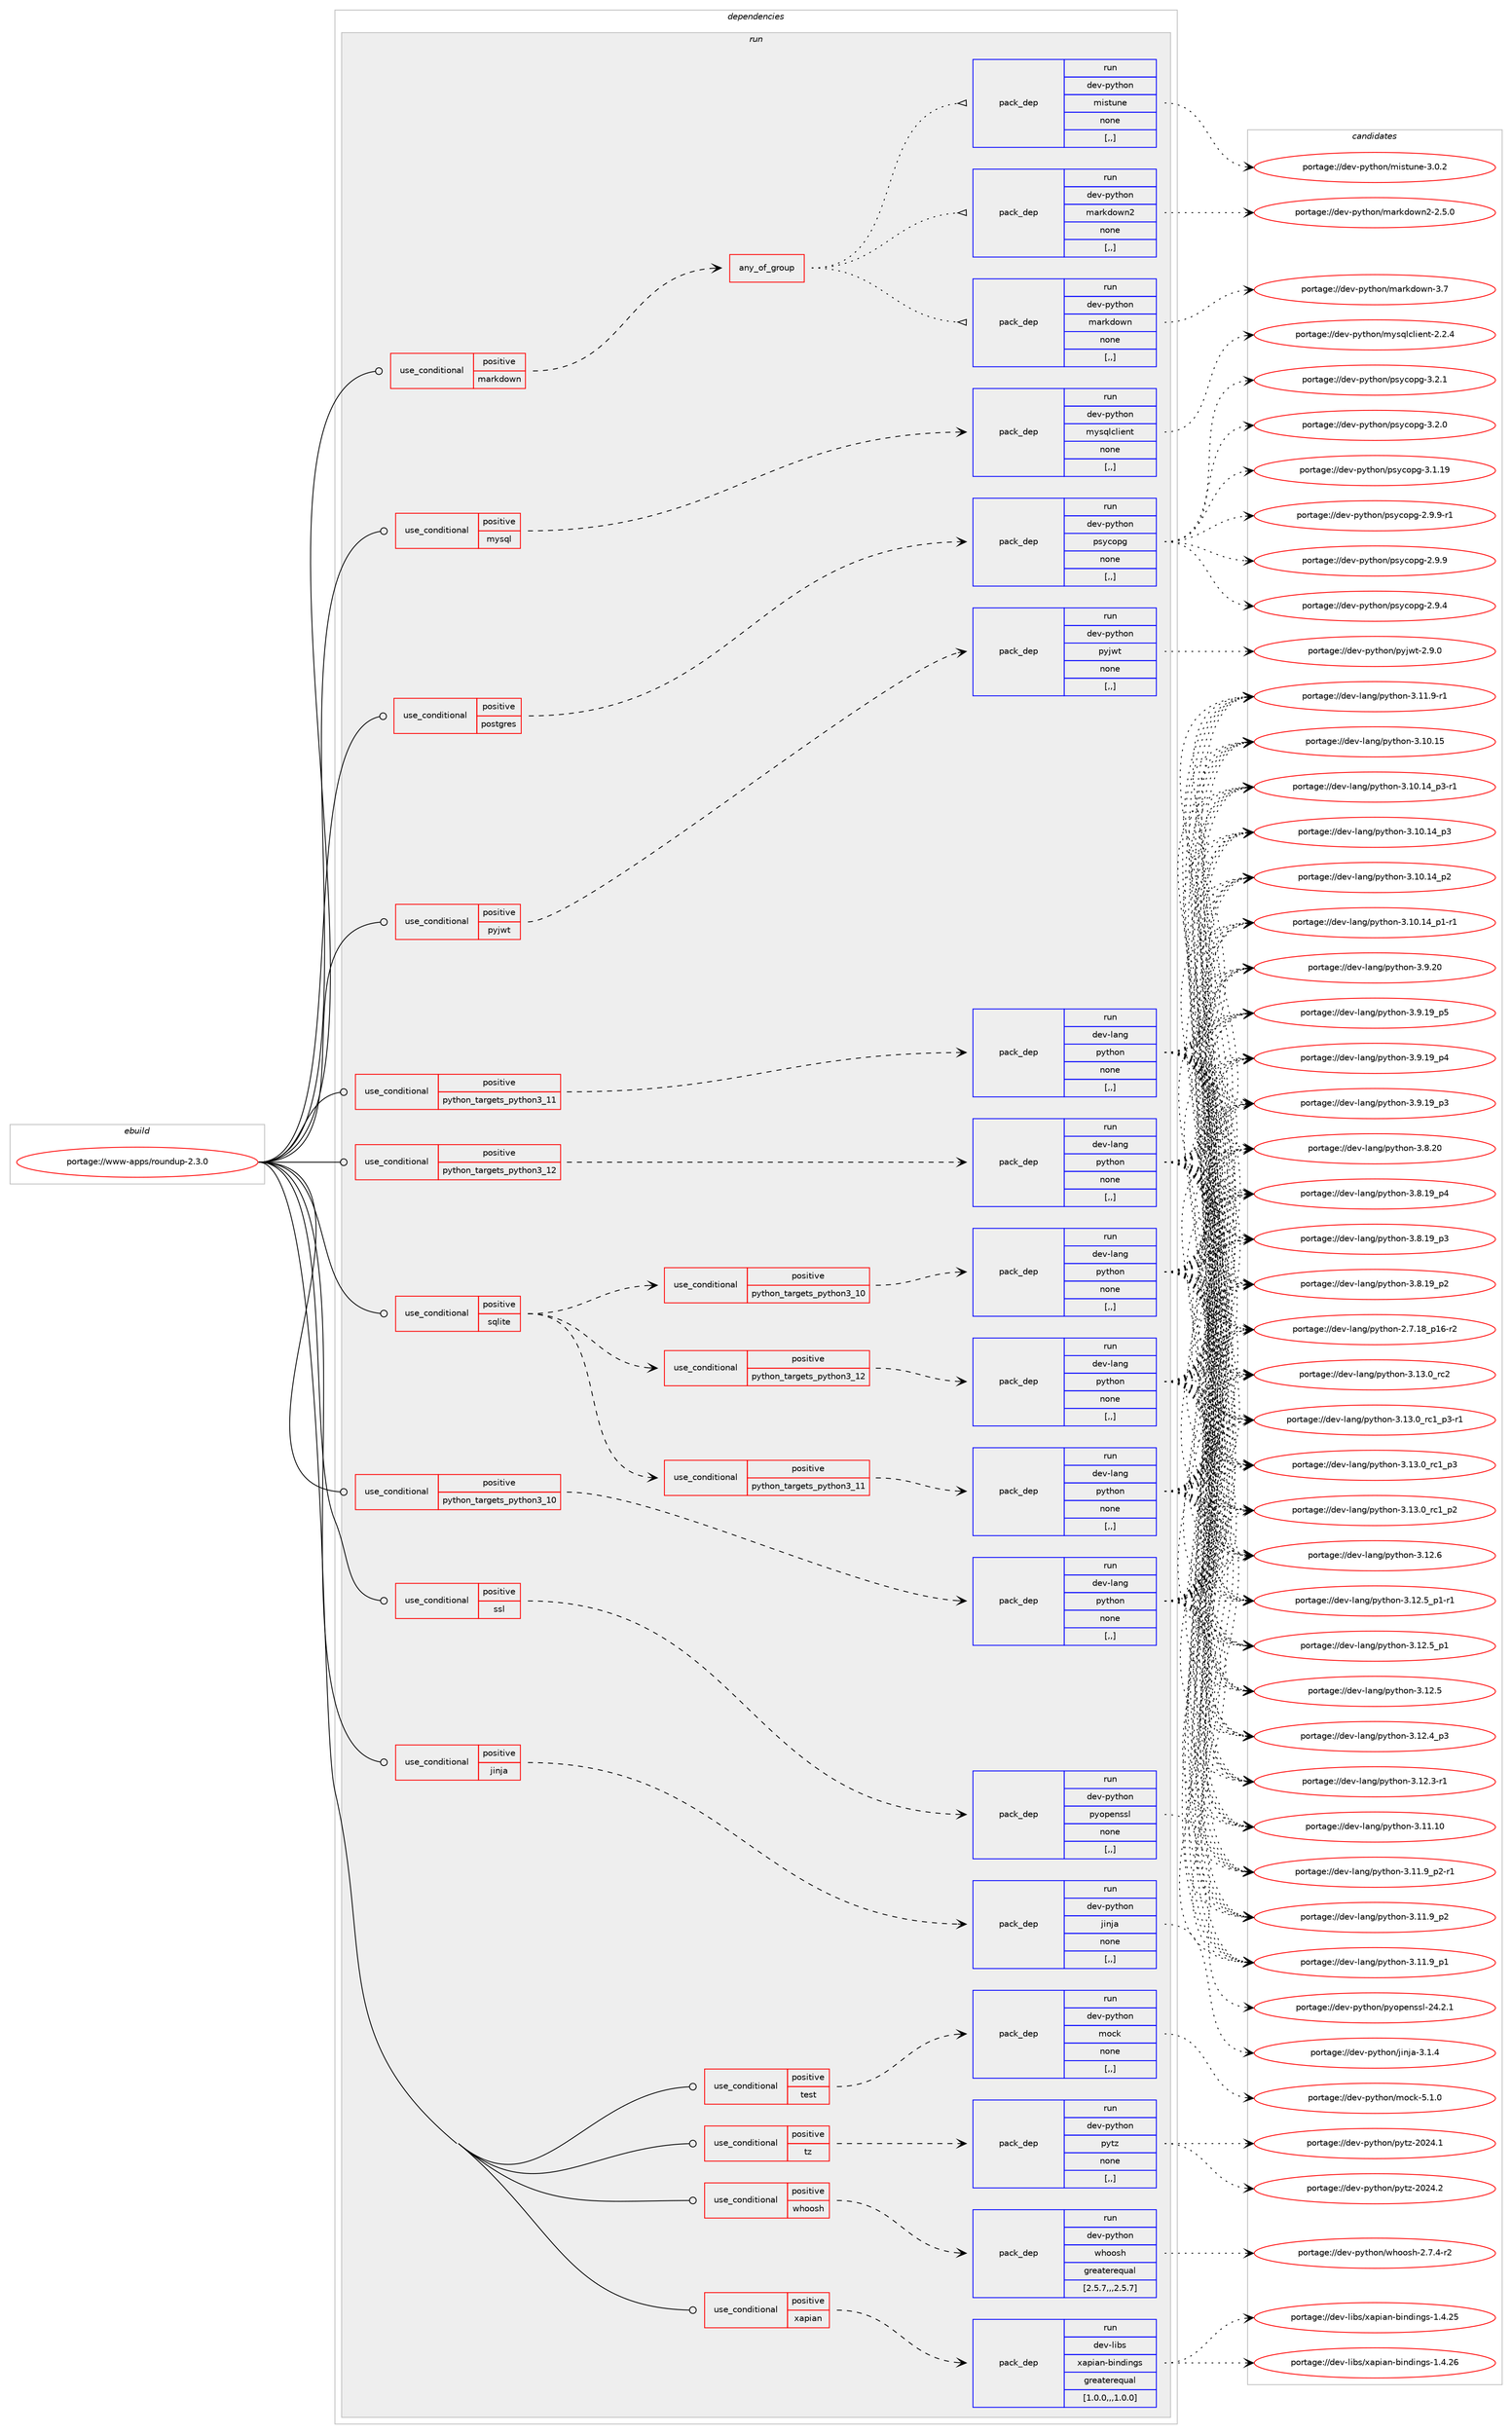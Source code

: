 digraph prolog {

# *************
# Graph options
# *************

newrank=true;
concentrate=true;
compound=true;
graph [rankdir=LR,fontname=Helvetica,fontsize=10,ranksep=1.5];#, ranksep=2.5, nodesep=0.2];
edge  [arrowhead=vee];
node  [fontname=Helvetica,fontsize=10];

# **********
# The ebuild
# **********

subgraph cluster_leftcol {
color=gray;
label=<<i>ebuild</i>>;
id [label="portage://www-apps/roundup-2.3.0", color=red, width=4, href="../www-apps/roundup-2.3.0.svg"];
}

# ****************
# The dependencies
# ****************

subgraph cluster_midcol {
color=gray;
label=<<i>dependencies</i>>;
subgraph cluster_compile {
fillcolor="#eeeeee";
style=filled;
label=<<i>compile</i>>;
}
subgraph cluster_compileandrun {
fillcolor="#eeeeee";
style=filled;
label=<<i>compile and run</i>>;
}
subgraph cluster_run {
fillcolor="#eeeeee";
style=filled;
label=<<i>run</i>>;
subgraph cond253695 {
dependency959562 [label=<<TABLE BORDER="0" CELLBORDER="1" CELLSPACING="0" CELLPADDING="4"><TR><TD ROWSPAN="3" CELLPADDING="10">use_conditional</TD></TR><TR><TD>positive</TD></TR><TR><TD>jinja</TD></TR></TABLE>>, shape=none, color=red];
subgraph pack698828 {
dependency959563 [label=<<TABLE BORDER="0" CELLBORDER="1" CELLSPACING="0" CELLPADDING="4" WIDTH="220"><TR><TD ROWSPAN="6" CELLPADDING="30">pack_dep</TD></TR><TR><TD WIDTH="110">run</TD></TR><TR><TD>dev-python</TD></TR><TR><TD>jinja</TD></TR><TR><TD>none</TD></TR><TR><TD>[,,]</TD></TR></TABLE>>, shape=none, color=blue];
}
dependency959562:e -> dependency959563:w [weight=20,style="dashed",arrowhead="vee"];
}
id:e -> dependency959562:w [weight=20,style="solid",arrowhead="odot"];
subgraph cond253696 {
dependency959564 [label=<<TABLE BORDER="0" CELLBORDER="1" CELLSPACING="0" CELLPADDING="4"><TR><TD ROWSPAN="3" CELLPADDING="10">use_conditional</TD></TR><TR><TD>positive</TD></TR><TR><TD>markdown</TD></TR></TABLE>>, shape=none, color=red];
subgraph any6600 {
dependency959565 [label=<<TABLE BORDER="0" CELLBORDER="1" CELLSPACING="0" CELLPADDING="4"><TR><TD CELLPADDING="10">any_of_group</TD></TR></TABLE>>, shape=none, color=red];subgraph pack698829 {
dependency959566 [label=<<TABLE BORDER="0" CELLBORDER="1" CELLSPACING="0" CELLPADDING="4" WIDTH="220"><TR><TD ROWSPAN="6" CELLPADDING="30">pack_dep</TD></TR><TR><TD WIDTH="110">run</TD></TR><TR><TD>dev-python</TD></TR><TR><TD>markdown</TD></TR><TR><TD>none</TD></TR><TR><TD>[,,]</TD></TR></TABLE>>, shape=none, color=blue];
}
dependency959565:e -> dependency959566:w [weight=20,style="dotted",arrowhead="oinv"];
subgraph pack698830 {
dependency959567 [label=<<TABLE BORDER="0" CELLBORDER="1" CELLSPACING="0" CELLPADDING="4" WIDTH="220"><TR><TD ROWSPAN="6" CELLPADDING="30">pack_dep</TD></TR><TR><TD WIDTH="110">run</TD></TR><TR><TD>dev-python</TD></TR><TR><TD>markdown2</TD></TR><TR><TD>none</TD></TR><TR><TD>[,,]</TD></TR></TABLE>>, shape=none, color=blue];
}
dependency959565:e -> dependency959567:w [weight=20,style="dotted",arrowhead="oinv"];
subgraph pack698831 {
dependency959568 [label=<<TABLE BORDER="0" CELLBORDER="1" CELLSPACING="0" CELLPADDING="4" WIDTH="220"><TR><TD ROWSPAN="6" CELLPADDING="30">pack_dep</TD></TR><TR><TD WIDTH="110">run</TD></TR><TR><TD>dev-python</TD></TR><TR><TD>mistune</TD></TR><TR><TD>none</TD></TR><TR><TD>[,,]</TD></TR></TABLE>>, shape=none, color=blue];
}
dependency959565:e -> dependency959568:w [weight=20,style="dotted",arrowhead="oinv"];
}
dependency959564:e -> dependency959565:w [weight=20,style="dashed",arrowhead="vee"];
}
id:e -> dependency959564:w [weight=20,style="solid",arrowhead="odot"];
subgraph cond253697 {
dependency959569 [label=<<TABLE BORDER="0" CELLBORDER="1" CELLSPACING="0" CELLPADDING="4"><TR><TD ROWSPAN="3" CELLPADDING="10">use_conditional</TD></TR><TR><TD>positive</TD></TR><TR><TD>mysql</TD></TR></TABLE>>, shape=none, color=red];
subgraph pack698832 {
dependency959570 [label=<<TABLE BORDER="0" CELLBORDER="1" CELLSPACING="0" CELLPADDING="4" WIDTH="220"><TR><TD ROWSPAN="6" CELLPADDING="30">pack_dep</TD></TR><TR><TD WIDTH="110">run</TD></TR><TR><TD>dev-python</TD></TR><TR><TD>mysqlclient</TD></TR><TR><TD>none</TD></TR><TR><TD>[,,]</TD></TR></TABLE>>, shape=none, color=blue];
}
dependency959569:e -> dependency959570:w [weight=20,style="dashed",arrowhead="vee"];
}
id:e -> dependency959569:w [weight=20,style="solid",arrowhead="odot"];
subgraph cond253698 {
dependency959571 [label=<<TABLE BORDER="0" CELLBORDER="1" CELLSPACING="0" CELLPADDING="4"><TR><TD ROWSPAN="3" CELLPADDING="10">use_conditional</TD></TR><TR><TD>positive</TD></TR><TR><TD>postgres</TD></TR></TABLE>>, shape=none, color=red];
subgraph pack698833 {
dependency959572 [label=<<TABLE BORDER="0" CELLBORDER="1" CELLSPACING="0" CELLPADDING="4" WIDTH="220"><TR><TD ROWSPAN="6" CELLPADDING="30">pack_dep</TD></TR><TR><TD WIDTH="110">run</TD></TR><TR><TD>dev-python</TD></TR><TR><TD>psycopg</TD></TR><TR><TD>none</TD></TR><TR><TD>[,,]</TD></TR></TABLE>>, shape=none, color=blue];
}
dependency959571:e -> dependency959572:w [weight=20,style="dashed",arrowhead="vee"];
}
id:e -> dependency959571:w [weight=20,style="solid",arrowhead="odot"];
subgraph cond253699 {
dependency959573 [label=<<TABLE BORDER="0" CELLBORDER="1" CELLSPACING="0" CELLPADDING="4"><TR><TD ROWSPAN="3" CELLPADDING="10">use_conditional</TD></TR><TR><TD>positive</TD></TR><TR><TD>pyjwt</TD></TR></TABLE>>, shape=none, color=red];
subgraph pack698834 {
dependency959574 [label=<<TABLE BORDER="0" CELLBORDER="1" CELLSPACING="0" CELLPADDING="4" WIDTH="220"><TR><TD ROWSPAN="6" CELLPADDING="30">pack_dep</TD></TR><TR><TD WIDTH="110">run</TD></TR><TR><TD>dev-python</TD></TR><TR><TD>pyjwt</TD></TR><TR><TD>none</TD></TR><TR><TD>[,,]</TD></TR></TABLE>>, shape=none, color=blue];
}
dependency959573:e -> dependency959574:w [weight=20,style="dashed",arrowhead="vee"];
}
id:e -> dependency959573:w [weight=20,style="solid",arrowhead="odot"];
subgraph cond253700 {
dependency959575 [label=<<TABLE BORDER="0" CELLBORDER="1" CELLSPACING="0" CELLPADDING="4"><TR><TD ROWSPAN="3" CELLPADDING="10">use_conditional</TD></TR><TR><TD>positive</TD></TR><TR><TD>python_targets_python3_10</TD></TR></TABLE>>, shape=none, color=red];
subgraph pack698835 {
dependency959576 [label=<<TABLE BORDER="0" CELLBORDER="1" CELLSPACING="0" CELLPADDING="4" WIDTH="220"><TR><TD ROWSPAN="6" CELLPADDING="30">pack_dep</TD></TR><TR><TD WIDTH="110">run</TD></TR><TR><TD>dev-lang</TD></TR><TR><TD>python</TD></TR><TR><TD>none</TD></TR><TR><TD>[,,]</TD></TR></TABLE>>, shape=none, color=blue];
}
dependency959575:e -> dependency959576:w [weight=20,style="dashed",arrowhead="vee"];
}
id:e -> dependency959575:w [weight=20,style="solid",arrowhead="odot"];
subgraph cond253701 {
dependency959577 [label=<<TABLE BORDER="0" CELLBORDER="1" CELLSPACING="0" CELLPADDING="4"><TR><TD ROWSPAN="3" CELLPADDING="10">use_conditional</TD></TR><TR><TD>positive</TD></TR><TR><TD>python_targets_python3_11</TD></TR></TABLE>>, shape=none, color=red];
subgraph pack698836 {
dependency959578 [label=<<TABLE BORDER="0" CELLBORDER="1" CELLSPACING="0" CELLPADDING="4" WIDTH="220"><TR><TD ROWSPAN="6" CELLPADDING="30">pack_dep</TD></TR><TR><TD WIDTH="110">run</TD></TR><TR><TD>dev-lang</TD></TR><TR><TD>python</TD></TR><TR><TD>none</TD></TR><TR><TD>[,,]</TD></TR></TABLE>>, shape=none, color=blue];
}
dependency959577:e -> dependency959578:w [weight=20,style="dashed",arrowhead="vee"];
}
id:e -> dependency959577:w [weight=20,style="solid",arrowhead="odot"];
subgraph cond253702 {
dependency959579 [label=<<TABLE BORDER="0" CELLBORDER="1" CELLSPACING="0" CELLPADDING="4"><TR><TD ROWSPAN="3" CELLPADDING="10">use_conditional</TD></TR><TR><TD>positive</TD></TR><TR><TD>python_targets_python3_12</TD></TR></TABLE>>, shape=none, color=red];
subgraph pack698837 {
dependency959580 [label=<<TABLE BORDER="0" CELLBORDER="1" CELLSPACING="0" CELLPADDING="4" WIDTH="220"><TR><TD ROWSPAN="6" CELLPADDING="30">pack_dep</TD></TR><TR><TD WIDTH="110">run</TD></TR><TR><TD>dev-lang</TD></TR><TR><TD>python</TD></TR><TR><TD>none</TD></TR><TR><TD>[,,]</TD></TR></TABLE>>, shape=none, color=blue];
}
dependency959579:e -> dependency959580:w [weight=20,style="dashed",arrowhead="vee"];
}
id:e -> dependency959579:w [weight=20,style="solid",arrowhead="odot"];
subgraph cond253703 {
dependency959581 [label=<<TABLE BORDER="0" CELLBORDER="1" CELLSPACING="0" CELLPADDING="4"><TR><TD ROWSPAN="3" CELLPADDING="10">use_conditional</TD></TR><TR><TD>positive</TD></TR><TR><TD>sqlite</TD></TR></TABLE>>, shape=none, color=red];
subgraph cond253704 {
dependency959582 [label=<<TABLE BORDER="0" CELLBORDER="1" CELLSPACING="0" CELLPADDING="4"><TR><TD ROWSPAN="3" CELLPADDING="10">use_conditional</TD></TR><TR><TD>positive</TD></TR><TR><TD>python_targets_python3_10</TD></TR></TABLE>>, shape=none, color=red];
subgraph pack698838 {
dependency959583 [label=<<TABLE BORDER="0" CELLBORDER="1" CELLSPACING="0" CELLPADDING="4" WIDTH="220"><TR><TD ROWSPAN="6" CELLPADDING="30">pack_dep</TD></TR><TR><TD WIDTH="110">run</TD></TR><TR><TD>dev-lang</TD></TR><TR><TD>python</TD></TR><TR><TD>none</TD></TR><TR><TD>[,,]</TD></TR></TABLE>>, shape=none, color=blue];
}
dependency959582:e -> dependency959583:w [weight=20,style="dashed",arrowhead="vee"];
}
dependency959581:e -> dependency959582:w [weight=20,style="dashed",arrowhead="vee"];
subgraph cond253705 {
dependency959584 [label=<<TABLE BORDER="0" CELLBORDER="1" CELLSPACING="0" CELLPADDING="4"><TR><TD ROWSPAN="3" CELLPADDING="10">use_conditional</TD></TR><TR><TD>positive</TD></TR><TR><TD>python_targets_python3_11</TD></TR></TABLE>>, shape=none, color=red];
subgraph pack698839 {
dependency959585 [label=<<TABLE BORDER="0" CELLBORDER="1" CELLSPACING="0" CELLPADDING="4" WIDTH="220"><TR><TD ROWSPAN="6" CELLPADDING="30">pack_dep</TD></TR><TR><TD WIDTH="110">run</TD></TR><TR><TD>dev-lang</TD></TR><TR><TD>python</TD></TR><TR><TD>none</TD></TR><TR><TD>[,,]</TD></TR></TABLE>>, shape=none, color=blue];
}
dependency959584:e -> dependency959585:w [weight=20,style="dashed",arrowhead="vee"];
}
dependency959581:e -> dependency959584:w [weight=20,style="dashed",arrowhead="vee"];
subgraph cond253706 {
dependency959586 [label=<<TABLE BORDER="0" CELLBORDER="1" CELLSPACING="0" CELLPADDING="4"><TR><TD ROWSPAN="3" CELLPADDING="10">use_conditional</TD></TR><TR><TD>positive</TD></TR><TR><TD>python_targets_python3_12</TD></TR></TABLE>>, shape=none, color=red];
subgraph pack698840 {
dependency959587 [label=<<TABLE BORDER="0" CELLBORDER="1" CELLSPACING="0" CELLPADDING="4" WIDTH="220"><TR><TD ROWSPAN="6" CELLPADDING="30">pack_dep</TD></TR><TR><TD WIDTH="110">run</TD></TR><TR><TD>dev-lang</TD></TR><TR><TD>python</TD></TR><TR><TD>none</TD></TR><TR><TD>[,,]</TD></TR></TABLE>>, shape=none, color=blue];
}
dependency959586:e -> dependency959587:w [weight=20,style="dashed",arrowhead="vee"];
}
dependency959581:e -> dependency959586:w [weight=20,style="dashed",arrowhead="vee"];
}
id:e -> dependency959581:w [weight=20,style="solid",arrowhead="odot"];
subgraph cond253707 {
dependency959588 [label=<<TABLE BORDER="0" CELLBORDER="1" CELLSPACING="0" CELLPADDING="4"><TR><TD ROWSPAN="3" CELLPADDING="10">use_conditional</TD></TR><TR><TD>positive</TD></TR><TR><TD>ssl</TD></TR></TABLE>>, shape=none, color=red];
subgraph pack698841 {
dependency959589 [label=<<TABLE BORDER="0" CELLBORDER="1" CELLSPACING="0" CELLPADDING="4" WIDTH="220"><TR><TD ROWSPAN="6" CELLPADDING="30">pack_dep</TD></TR><TR><TD WIDTH="110">run</TD></TR><TR><TD>dev-python</TD></TR><TR><TD>pyopenssl</TD></TR><TR><TD>none</TD></TR><TR><TD>[,,]</TD></TR></TABLE>>, shape=none, color=blue];
}
dependency959588:e -> dependency959589:w [weight=20,style="dashed",arrowhead="vee"];
}
id:e -> dependency959588:w [weight=20,style="solid",arrowhead="odot"];
subgraph cond253708 {
dependency959590 [label=<<TABLE BORDER="0" CELLBORDER="1" CELLSPACING="0" CELLPADDING="4"><TR><TD ROWSPAN="3" CELLPADDING="10">use_conditional</TD></TR><TR><TD>positive</TD></TR><TR><TD>test</TD></TR></TABLE>>, shape=none, color=red];
subgraph pack698842 {
dependency959591 [label=<<TABLE BORDER="0" CELLBORDER="1" CELLSPACING="0" CELLPADDING="4" WIDTH="220"><TR><TD ROWSPAN="6" CELLPADDING="30">pack_dep</TD></TR><TR><TD WIDTH="110">run</TD></TR><TR><TD>dev-python</TD></TR><TR><TD>mock</TD></TR><TR><TD>none</TD></TR><TR><TD>[,,]</TD></TR></TABLE>>, shape=none, color=blue];
}
dependency959590:e -> dependency959591:w [weight=20,style="dashed",arrowhead="vee"];
}
id:e -> dependency959590:w [weight=20,style="solid",arrowhead="odot"];
subgraph cond253709 {
dependency959592 [label=<<TABLE BORDER="0" CELLBORDER="1" CELLSPACING="0" CELLPADDING="4"><TR><TD ROWSPAN="3" CELLPADDING="10">use_conditional</TD></TR><TR><TD>positive</TD></TR><TR><TD>tz</TD></TR></TABLE>>, shape=none, color=red];
subgraph pack698843 {
dependency959593 [label=<<TABLE BORDER="0" CELLBORDER="1" CELLSPACING="0" CELLPADDING="4" WIDTH="220"><TR><TD ROWSPAN="6" CELLPADDING="30">pack_dep</TD></TR><TR><TD WIDTH="110">run</TD></TR><TR><TD>dev-python</TD></TR><TR><TD>pytz</TD></TR><TR><TD>none</TD></TR><TR><TD>[,,]</TD></TR></TABLE>>, shape=none, color=blue];
}
dependency959592:e -> dependency959593:w [weight=20,style="dashed",arrowhead="vee"];
}
id:e -> dependency959592:w [weight=20,style="solid",arrowhead="odot"];
subgraph cond253710 {
dependency959594 [label=<<TABLE BORDER="0" CELLBORDER="1" CELLSPACING="0" CELLPADDING="4"><TR><TD ROWSPAN="3" CELLPADDING="10">use_conditional</TD></TR><TR><TD>positive</TD></TR><TR><TD>whoosh</TD></TR></TABLE>>, shape=none, color=red];
subgraph pack698844 {
dependency959595 [label=<<TABLE BORDER="0" CELLBORDER="1" CELLSPACING="0" CELLPADDING="4" WIDTH="220"><TR><TD ROWSPAN="6" CELLPADDING="30">pack_dep</TD></TR><TR><TD WIDTH="110">run</TD></TR><TR><TD>dev-python</TD></TR><TR><TD>whoosh</TD></TR><TR><TD>greaterequal</TD></TR><TR><TD>[2.5.7,,,2.5.7]</TD></TR></TABLE>>, shape=none, color=blue];
}
dependency959594:e -> dependency959595:w [weight=20,style="dashed",arrowhead="vee"];
}
id:e -> dependency959594:w [weight=20,style="solid",arrowhead="odot"];
subgraph cond253711 {
dependency959596 [label=<<TABLE BORDER="0" CELLBORDER="1" CELLSPACING="0" CELLPADDING="4"><TR><TD ROWSPAN="3" CELLPADDING="10">use_conditional</TD></TR><TR><TD>positive</TD></TR><TR><TD>xapian</TD></TR></TABLE>>, shape=none, color=red];
subgraph pack698845 {
dependency959597 [label=<<TABLE BORDER="0" CELLBORDER="1" CELLSPACING="0" CELLPADDING="4" WIDTH="220"><TR><TD ROWSPAN="6" CELLPADDING="30">pack_dep</TD></TR><TR><TD WIDTH="110">run</TD></TR><TR><TD>dev-libs</TD></TR><TR><TD>xapian-bindings</TD></TR><TR><TD>greaterequal</TD></TR><TR><TD>[1.0.0,,,1.0.0]</TD></TR></TABLE>>, shape=none, color=blue];
}
dependency959596:e -> dependency959597:w [weight=20,style="dashed",arrowhead="vee"];
}
id:e -> dependency959596:w [weight=20,style="solid",arrowhead="odot"];
}
}

# **************
# The candidates
# **************

subgraph cluster_choices {
rank=same;
color=gray;
label=<<i>candidates</i>>;

subgraph choice698828 {
color=black;
nodesep=1;
choice100101118451121211161041111104710610511010697455146494652 [label="portage://dev-python/jinja-3.1.4", color=red, width=4,href="../dev-python/jinja-3.1.4.svg"];
dependency959563:e -> choice100101118451121211161041111104710610511010697455146494652:w [style=dotted,weight="100"];
}
subgraph choice698829 {
color=black;
nodesep=1;
choice10010111845112121116104111110471099711410710011111911045514655 [label="portage://dev-python/markdown-3.7", color=red, width=4,href="../dev-python/markdown-3.7.svg"];
dependency959566:e -> choice10010111845112121116104111110471099711410710011111911045514655:w [style=dotted,weight="100"];
}
subgraph choice698830 {
color=black;
nodesep=1;
choice10010111845112121116104111110471099711410710011111911050455046534648 [label="portage://dev-python/markdown2-2.5.0", color=red, width=4,href="../dev-python/markdown2-2.5.0.svg"];
dependency959567:e -> choice10010111845112121116104111110471099711410710011111911050455046534648:w [style=dotted,weight="100"];
}
subgraph choice698831 {
color=black;
nodesep=1;
choice1001011184511212111610411111047109105115116117110101455146484650 [label="portage://dev-python/mistune-3.0.2", color=red, width=4,href="../dev-python/mistune-3.0.2.svg"];
dependency959568:e -> choice1001011184511212111610411111047109105115116117110101455146484650:w [style=dotted,weight="100"];
}
subgraph choice698832 {
color=black;
nodesep=1;
choice100101118451121211161041111104710912111511310899108105101110116455046504652 [label="portage://dev-python/mysqlclient-2.2.4", color=red, width=4,href="../dev-python/mysqlclient-2.2.4.svg"];
dependency959570:e -> choice100101118451121211161041111104710912111511310899108105101110116455046504652:w [style=dotted,weight="100"];
}
subgraph choice698833 {
color=black;
nodesep=1;
choice100101118451121211161041111104711211512199111112103455146504649 [label="portage://dev-python/psycopg-3.2.1", color=red, width=4,href="../dev-python/psycopg-3.2.1.svg"];
choice100101118451121211161041111104711211512199111112103455146504648 [label="portage://dev-python/psycopg-3.2.0", color=red, width=4,href="../dev-python/psycopg-3.2.0.svg"];
choice10010111845112121116104111110471121151219911111210345514649464957 [label="portage://dev-python/psycopg-3.1.19", color=red, width=4,href="../dev-python/psycopg-3.1.19.svg"];
choice1001011184511212111610411111047112115121991111121034550465746574511449 [label="portage://dev-python/psycopg-2.9.9-r1", color=red, width=4,href="../dev-python/psycopg-2.9.9-r1.svg"];
choice100101118451121211161041111104711211512199111112103455046574657 [label="portage://dev-python/psycopg-2.9.9", color=red, width=4,href="../dev-python/psycopg-2.9.9.svg"];
choice100101118451121211161041111104711211512199111112103455046574652 [label="portage://dev-python/psycopg-2.9.4", color=red, width=4,href="../dev-python/psycopg-2.9.4.svg"];
dependency959572:e -> choice100101118451121211161041111104711211512199111112103455146504649:w [style=dotted,weight="100"];
dependency959572:e -> choice100101118451121211161041111104711211512199111112103455146504648:w [style=dotted,weight="100"];
dependency959572:e -> choice10010111845112121116104111110471121151219911111210345514649464957:w [style=dotted,weight="100"];
dependency959572:e -> choice1001011184511212111610411111047112115121991111121034550465746574511449:w [style=dotted,weight="100"];
dependency959572:e -> choice100101118451121211161041111104711211512199111112103455046574657:w [style=dotted,weight="100"];
dependency959572:e -> choice100101118451121211161041111104711211512199111112103455046574652:w [style=dotted,weight="100"];
}
subgraph choice698834 {
color=black;
nodesep=1;
choice1001011184511212111610411111047112121106119116455046574648 [label="portage://dev-python/pyjwt-2.9.0", color=red, width=4,href="../dev-python/pyjwt-2.9.0.svg"];
dependency959574:e -> choice1001011184511212111610411111047112121106119116455046574648:w [style=dotted,weight="100"];
}
subgraph choice698835 {
color=black;
nodesep=1;
choice10010111845108971101034711212111610411111045514649514648951149950 [label="portage://dev-lang/python-3.13.0_rc2", color=red, width=4,href="../dev-lang/python-3.13.0_rc2.svg"];
choice1001011184510897110103471121211161041111104551464951464895114994995112514511449 [label="portage://dev-lang/python-3.13.0_rc1_p3-r1", color=red, width=4,href="../dev-lang/python-3.13.0_rc1_p3-r1.svg"];
choice100101118451089711010347112121116104111110455146495146489511499499511251 [label="portage://dev-lang/python-3.13.0_rc1_p3", color=red, width=4,href="../dev-lang/python-3.13.0_rc1_p3.svg"];
choice100101118451089711010347112121116104111110455146495146489511499499511250 [label="portage://dev-lang/python-3.13.0_rc1_p2", color=red, width=4,href="../dev-lang/python-3.13.0_rc1_p2.svg"];
choice10010111845108971101034711212111610411111045514649504654 [label="portage://dev-lang/python-3.12.6", color=red, width=4,href="../dev-lang/python-3.12.6.svg"];
choice1001011184510897110103471121211161041111104551464950465395112494511449 [label="portage://dev-lang/python-3.12.5_p1-r1", color=red, width=4,href="../dev-lang/python-3.12.5_p1-r1.svg"];
choice100101118451089711010347112121116104111110455146495046539511249 [label="portage://dev-lang/python-3.12.5_p1", color=red, width=4,href="../dev-lang/python-3.12.5_p1.svg"];
choice10010111845108971101034711212111610411111045514649504653 [label="portage://dev-lang/python-3.12.5", color=red, width=4,href="../dev-lang/python-3.12.5.svg"];
choice100101118451089711010347112121116104111110455146495046529511251 [label="portage://dev-lang/python-3.12.4_p3", color=red, width=4,href="../dev-lang/python-3.12.4_p3.svg"];
choice100101118451089711010347112121116104111110455146495046514511449 [label="portage://dev-lang/python-3.12.3-r1", color=red, width=4,href="../dev-lang/python-3.12.3-r1.svg"];
choice1001011184510897110103471121211161041111104551464949464948 [label="portage://dev-lang/python-3.11.10", color=red, width=4,href="../dev-lang/python-3.11.10.svg"];
choice1001011184510897110103471121211161041111104551464949465795112504511449 [label="portage://dev-lang/python-3.11.9_p2-r1", color=red, width=4,href="../dev-lang/python-3.11.9_p2-r1.svg"];
choice100101118451089711010347112121116104111110455146494946579511250 [label="portage://dev-lang/python-3.11.9_p2", color=red, width=4,href="../dev-lang/python-3.11.9_p2.svg"];
choice100101118451089711010347112121116104111110455146494946579511249 [label="portage://dev-lang/python-3.11.9_p1", color=red, width=4,href="../dev-lang/python-3.11.9_p1.svg"];
choice100101118451089711010347112121116104111110455146494946574511449 [label="portage://dev-lang/python-3.11.9-r1", color=red, width=4,href="../dev-lang/python-3.11.9-r1.svg"];
choice1001011184510897110103471121211161041111104551464948464953 [label="portage://dev-lang/python-3.10.15", color=red, width=4,href="../dev-lang/python-3.10.15.svg"];
choice100101118451089711010347112121116104111110455146494846495295112514511449 [label="portage://dev-lang/python-3.10.14_p3-r1", color=red, width=4,href="../dev-lang/python-3.10.14_p3-r1.svg"];
choice10010111845108971101034711212111610411111045514649484649529511251 [label="portage://dev-lang/python-3.10.14_p3", color=red, width=4,href="../dev-lang/python-3.10.14_p3.svg"];
choice10010111845108971101034711212111610411111045514649484649529511250 [label="portage://dev-lang/python-3.10.14_p2", color=red, width=4,href="../dev-lang/python-3.10.14_p2.svg"];
choice100101118451089711010347112121116104111110455146494846495295112494511449 [label="portage://dev-lang/python-3.10.14_p1-r1", color=red, width=4,href="../dev-lang/python-3.10.14_p1-r1.svg"];
choice10010111845108971101034711212111610411111045514657465048 [label="portage://dev-lang/python-3.9.20", color=red, width=4,href="../dev-lang/python-3.9.20.svg"];
choice100101118451089711010347112121116104111110455146574649579511253 [label="portage://dev-lang/python-3.9.19_p5", color=red, width=4,href="../dev-lang/python-3.9.19_p5.svg"];
choice100101118451089711010347112121116104111110455146574649579511252 [label="portage://dev-lang/python-3.9.19_p4", color=red, width=4,href="../dev-lang/python-3.9.19_p4.svg"];
choice100101118451089711010347112121116104111110455146574649579511251 [label="portage://dev-lang/python-3.9.19_p3", color=red, width=4,href="../dev-lang/python-3.9.19_p3.svg"];
choice10010111845108971101034711212111610411111045514656465048 [label="portage://dev-lang/python-3.8.20", color=red, width=4,href="../dev-lang/python-3.8.20.svg"];
choice100101118451089711010347112121116104111110455146564649579511252 [label="portage://dev-lang/python-3.8.19_p4", color=red, width=4,href="../dev-lang/python-3.8.19_p4.svg"];
choice100101118451089711010347112121116104111110455146564649579511251 [label="portage://dev-lang/python-3.8.19_p3", color=red, width=4,href="../dev-lang/python-3.8.19_p3.svg"];
choice100101118451089711010347112121116104111110455146564649579511250 [label="portage://dev-lang/python-3.8.19_p2", color=red, width=4,href="../dev-lang/python-3.8.19_p2.svg"];
choice100101118451089711010347112121116104111110455046554649569511249544511450 [label="portage://dev-lang/python-2.7.18_p16-r2", color=red, width=4,href="../dev-lang/python-2.7.18_p16-r2.svg"];
dependency959576:e -> choice10010111845108971101034711212111610411111045514649514648951149950:w [style=dotted,weight="100"];
dependency959576:e -> choice1001011184510897110103471121211161041111104551464951464895114994995112514511449:w [style=dotted,weight="100"];
dependency959576:e -> choice100101118451089711010347112121116104111110455146495146489511499499511251:w [style=dotted,weight="100"];
dependency959576:e -> choice100101118451089711010347112121116104111110455146495146489511499499511250:w [style=dotted,weight="100"];
dependency959576:e -> choice10010111845108971101034711212111610411111045514649504654:w [style=dotted,weight="100"];
dependency959576:e -> choice1001011184510897110103471121211161041111104551464950465395112494511449:w [style=dotted,weight="100"];
dependency959576:e -> choice100101118451089711010347112121116104111110455146495046539511249:w [style=dotted,weight="100"];
dependency959576:e -> choice10010111845108971101034711212111610411111045514649504653:w [style=dotted,weight="100"];
dependency959576:e -> choice100101118451089711010347112121116104111110455146495046529511251:w [style=dotted,weight="100"];
dependency959576:e -> choice100101118451089711010347112121116104111110455146495046514511449:w [style=dotted,weight="100"];
dependency959576:e -> choice1001011184510897110103471121211161041111104551464949464948:w [style=dotted,weight="100"];
dependency959576:e -> choice1001011184510897110103471121211161041111104551464949465795112504511449:w [style=dotted,weight="100"];
dependency959576:e -> choice100101118451089711010347112121116104111110455146494946579511250:w [style=dotted,weight="100"];
dependency959576:e -> choice100101118451089711010347112121116104111110455146494946579511249:w [style=dotted,weight="100"];
dependency959576:e -> choice100101118451089711010347112121116104111110455146494946574511449:w [style=dotted,weight="100"];
dependency959576:e -> choice1001011184510897110103471121211161041111104551464948464953:w [style=dotted,weight="100"];
dependency959576:e -> choice100101118451089711010347112121116104111110455146494846495295112514511449:w [style=dotted,weight="100"];
dependency959576:e -> choice10010111845108971101034711212111610411111045514649484649529511251:w [style=dotted,weight="100"];
dependency959576:e -> choice10010111845108971101034711212111610411111045514649484649529511250:w [style=dotted,weight="100"];
dependency959576:e -> choice100101118451089711010347112121116104111110455146494846495295112494511449:w [style=dotted,weight="100"];
dependency959576:e -> choice10010111845108971101034711212111610411111045514657465048:w [style=dotted,weight="100"];
dependency959576:e -> choice100101118451089711010347112121116104111110455146574649579511253:w [style=dotted,weight="100"];
dependency959576:e -> choice100101118451089711010347112121116104111110455146574649579511252:w [style=dotted,weight="100"];
dependency959576:e -> choice100101118451089711010347112121116104111110455146574649579511251:w [style=dotted,weight="100"];
dependency959576:e -> choice10010111845108971101034711212111610411111045514656465048:w [style=dotted,weight="100"];
dependency959576:e -> choice100101118451089711010347112121116104111110455146564649579511252:w [style=dotted,weight="100"];
dependency959576:e -> choice100101118451089711010347112121116104111110455146564649579511251:w [style=dotted,weight="100"];
dependency959576:e -> choice100101118451089711010347112121116104111110455146564649579511250:w [style=dotted,weight="100"];
dependency959576:e -> choice100101118451089711010347112121116104111110455046554649569511249544511450:w [style=dotted,weight="100"];
}
subgraph choice698836 {
color=black;
nodesep=1;
choice10010111845108971101034711212111610411111045514649514648951149950 [label="portage://dev-lang/python-3.13.0_rc2", color=red, width=4,href="../dev-lang/python-3.13.0_rc2.svg"];
choice1001011184510897110103471121211161041111104551464951464895114994995112514511449 [label="portage://dev-lang/python-3.13.0_rc1_p3-r1", color=red, width=4,href="../dev-lang/python-3.13.0_rc1_p3-r1.svg"];
choice100101118451089711010347112121116104111110455146495146489511499499511251 [label="portage://dev-lang/python-3.13.0_rc1_p3", color=red, width=4,href="../dev-lang/python-3.13.0_rc1_p3.svg"];
choice100101118451089711010347112121116104111110455146495146489511499499511250 [label="portage://dev-lang/python-3.13.0_rc1_p2", color=red, width=4,href="../dev-lang/python-3.13.0_rc1_p2.svg"];
choice10010111845108971101034711212111610411111045514649504654 [label="portage://dev-lang/python-3.12.6", color=red, width=4,href="../dev-lang/python-3.12.6.svg"];
choice1001011184510897110103471121211161041111104551464950465395112494511449 [label="portage://dev-lang/python-3.12.5_p1-r1", color=red, width=4,href="../dev-lang/python-3.12.5_p1-r1.svg"];
choice100101118451089711010347112121116104111110455146495046539511249 [label="portage://dev-lang/python-3.12.5_p1", color=red, width=4,href="../dev-lang/python-3.12.5_p1.svg"];
choice10010111845108971101034711212111610411111045514649504653 [label="portage://dev-lang/python-3.12.5", color=red, width=4,href="../dev-lang/python-3.12.5.svg"];
choice100101118451089711010347112121116104111110455146495046529511251 [label="portage://dev-lang/python-3.12.4_p3", color=red, width=4,href="../dev-lang/python-3.12.4_p3.svg"];
choice100101118451089711010347112121116104111110455146495046514511449 [label="portage://dev-lang/python-3.12.3-r1", color=red, width=4,href="../dev-lang/python-3.12.3-r1.svg"];
choice1001011184510897110103471121211161041111104551464949464948 [label="portage://dev-lang/python-3.11.10", color=red, width=4,href="../dev-lang/python-3.11.10.svg"];
choice1001011184510897110103471121211161041111104551464949465795112504511449 [label="portage://dev-lang/python-3.11.9_p2-r1", color=red, width=4,href="../dev-lang/python-3.11.9_p2-r1.svg"];
choice100101118451089711010347112121116104111110455146494946579511250 [label="portage://dev-lang/python-3.11.9_p2", color=red, width=4,href="../dev-lang/python-3.11.9_p2.svg"];
choice100101118451089711010347112121116104111110455146494946579511249 [label="portage://dev-lang/python-3.11.9_p1", color=red, width=4,href="../dev-lang/python-3.11.9_p1.svg"];
choice100101118451089711010347112121116104111110455146494946574511449 [label="portage://dev-lang/python-3.11.9-r1", color=red, width=4,href="../dev-lang/python-3.11.9-r1.svg"];
choice1001011184510897110103471121211161041111104551464948464953 [label="portage://dev-lang/python-3.10.15", color=red, width=4,href="../dev-lang/python-3.10.15.svg"];
choice100101118451089711010347112121116104111110455146494846495295112514511449 [label="portage://dev-lang/python-3.10.14_p3-r1", color=red, width=4,href="../dev-lang/python-3.10.14_p3-r1.svg"];
choice10010111845108971101034711212111610411111045514649484649529511251 [label="portage://dev-lang/python-3.10.14_p3", color=red, width=4,href="../dev-lang/python-3.10.14_p3.svg"];
choice10010111845108971101034711212111610411111045514649484649529511250 [label="portage://dev-lang/python-3.10.14_p2", color=red, width=4,href="../dev-lang/python-3.10.14_p2.svg"];
choice100101118451089711010347112121116104111110455146494846495295112494511449 [label="portage://dev-lang/python-3.10.14_p1-r1", color=red, width=4,href="../dev-lang/python-3.10.14_p1-r1.svg"];
choice10010111845108971101034711212111610411111045514657465048 [label="portage://dev-lang/python-3.9.20", color=red, width=4,href="../dev-lang/python-3.9.20.svg"];
choice100101118451089711010347112121116104111110455146574649579511253 [label="portage://dev-lang/python-3.9.19_p5", color=red, width=4,href="../dev-lang/python-3.9.19_p5.svg"];
choice100101118451089711010347112121116104111110455146574649579511252 [label="portage://dev-lang/python-3.9.19_p4", color=red, width=4,href="../dev-lang/python-3.9.19_p4.svg"];
choice100101118451089711010347112121116104111110455146574649579511251 [label="portage://dev-lang/python-3.9.19_p3", color=red, width=4,href="../dev-lang/python-3.9.19_p3.svg"];
choice10010111845108971101034711212111610411111045514656465048 [label="portage://dev-lang/python-3.8.20", color=red, width=4,href="../dev-lang/python-3.8.20.svg"];
choice100101118451089711010347112121116104111110455146564649579511252 [label="portage://dev-lang/python-3.8.19_p4", color=red, width=4,href="../dev-lang/python-3.8.19_p4.svg"];
choice100101118451089711010347112121116104111110455146564649579511251 [label="portage://dev-lang/python-3.8.19_p3", color=red, width=4,href="../dev-lang/python-3.8.19_p3.svg"];
choice100101118451089711010347112121116104111110455146564649579511250 [label="portage://dev-lang/python-3.8.19_p2", color=red, width=4,href="../dev-lang/python-3.8.19_p2.svg"];
choice100101118451089711010347112121116104111110455046554649569511249544511450 [label="portage://dev-lang/python-2.7.18_p16-r2", color=red, width=4,href="../dev-lang/python-2.7.18_p16-r2.svg"];
dependency959578:e -> choice10010111845108971101034711212111610411111045514649514648951149950:w [style=dotted,weight="100"];
dependency959578:e -> choice1001011184510897110103471121211161041111104551464951464895114994995112514511449:w [style=dotted,weight="100"];
dependency959578:e -> choice100101118451089711010347112121116104111110455146495146489511499499511251:w [style=dotted,weight="100"];
dependency959578:e -> choice100101118451089711010347112121116104111110455146495146489511499499511250:w [style=dotted,weight="100"];
dependency959578:e -> choice10010111845108971101034711212111610411111045514649504654:w [style=dotted,weight="100"];
dependency959578:e -> choice1001011184510897110103471121211161041111104551464950465395112494511449:w [style=dotted,weight="100"];
dependency959578:e -> choice100101118451089711010347112121116104111110455146495046539511249:w [style=dotted,weight="100"];
dependency959578:e -> choice10010111845108971101034711212111610411111045514649504653:w [style=dotted,weight="100"];
dependency959578:e -> choice100101118451089711010347112121116104111110455146495046529511251:w [style=dotted,weight="100"];
dependency959578:e -> choice100101118451089711010347112121116104111110455146495046514511449:w [style=dotted,weight="100"];
dependency959578:e -> choice1001011184510897110103471121211161041111104551464949464948:w [style=dotted,weight="100"];
dependency959578:e -> choice1001011184510897110103471121211161041111104551464949465795112504511449:w [style=dotted,weight="100"];
dependency959578:e -> choice100101118451089711010347112121116104111110455146494946579511250:w [style=dotted,weight="100"];
dependency959578:e -> choice100101118451089711010347112121116104111110455146494946579511249:w [style=dotted,weight="100"];
dependency959578:e -> choice100101118451089711010347112121116104111110455146494946574511449:w [style=dotted,weight="100"];
dependency959578:e -> choice1001011184510897110103471121211161041111104551464948464953:w [style=dotted,weight="100"];
dependency959578:e -> choice100101118451089711010347112121116104111110455146494846495295112514511449:w [style=dotted,weight="100"];
dependency959578:e -> choice10010111845108971101034711212111610411111045514649484649529511251:w [style=dotted,weight="100"];
dependency959578:e -> choice10010111845108971101034711212111610411111045514649484649529511250:w [style=dotted,weight="100"];
dependency959578:e -> choice100101118451089711010347112121116104111110455146494846495295112494511449:w [style=dotted,weight="100"];
dependency959578:e -> choice10010111845108971101034711212111610411111045514657465048:w [style=dotted,weight="100"];
dependency959578:e -> choice100101118451089711010347112121116104111110455146574649579511253:w [style=dotted,weight="100"];
dependency959578:e -> choice100101118451089711010347112121116104111110455146574649579511252:w [style=dotted,weight="100"];
dependency959578:e -> choice100101118451089711010347112121116104111110455146574649579511251:w [style=dotted,weight="100"];
dependency959578:e -> choice10010111845108971101034711212111610411111045514656465048:w [style=dotted,weight="100"];
dependency959578:e -> choice100101118451089711010347112121116104111110455146564649579511252:w [style=dotted,weight="100"];
dependency959578:e -> choice100101118451089711010347112121116104111110455146564649579511251:w [style=dotted,weight="100"];
dependency959578:e -> choice100101118451089711010347112121116104111110455146564649579511250:w [style=dotted,weight="100"];
dependency959578:e -> choice100101118451089711010347112121116104111110455046554649569511249544511450:w [style=dotted,weight="100"];
}
subgraph choice698837 {
color=black;
nodesep=1;
choice10010111845108971101034711212111610411111045514649514648951149950 [label="portage://dev-lang/python-3.13.0_rc2", color=red, width=4,href="../dev-lang/python-3.13.0_rc2.svg"];
choice1001011184510897110103471121211161041111104551464951464895114994995112514511449 [label="portage://dev-lang/python-3.13.0_rc1_p3-r1", color=red, width=4,href="../dev-lang/python-3.13.0_rc1_p3-r1.svg"];
choice100101118451089711010347112121116104111110455146495146489511499499511251 [label="portage://dev-lang/python-3.13.0_rc1_p3", color=red, width=4,href="../dev-lang/python-3.13.0_rc1_p3.svg"];
choice100101118451089711010347112121116104111110455146495146489511499499511250 [label="portage://dev-lang/python-3.13.0_rc1_p2", color=red, width=4,href="../dev-lang/python-3.13.0_rc1_p2.svg"];
choice10010111845108971101034711212111610411111045514649504654 [label="portage://dev-lang/python-3.12.6", color=red, width=4,href="../dev-lang/python-3.12.6.svg"];
choice1001011184510897110103471121211161041111104551464950465395112494511449 [label="portage://dev-lang/python-3.12.5_p1-r1", color=red, width=4,href="../dev-lang/python-3.12.5_p1-r1.svg"];
choice100101118451089711010347112121116104111110455146495046539511249 [label="portage://dev-lang/python-3.12.5_p1", color=red, width=4,href="../dev-lang/python-3.12.5_p1.svg"];
choice10010111845108971101034711212111610411111045514649504653 [label="portage://dev-lang/python-3.12.5", color=red, width=4,href="../dev-lang/python-3.12.5.svg"];
choice100101118451089711010347112121116104111110455146495046529511251 [label="portage://dev-lang/python-3.12.4_p3", color=red, width=4,href="../dev-lang/python-3.12.4_p3.svg"];
choice100101118451089711010347112121116104111110455146495046514511449 [label="portage://dev-lang/python-3.12.3-r1", color=red, width=4,href="../dev-lang/python-3.12.3-r1.svg"];
choice1001011184510897110103471121211161041111104551464949464948 [label="portage://dev-lang/python-3.11.10", color=red, width=4,href="../dev-lang/python-3.11.10.svg"];
choice1001011184510897110103471121211161041111104551464949465795112504511449 [label="portage://dev-lang/python-3.11.9_p2-r1", color=red, width=4,href="../dev-lang/python-3.11.9_p2-r1.svg"];
choice100101118451089711010347112121116104111110455146494946579511250 [label="portage://dev-lang/python-3.11.9_p2", color=red, width=4,href="../dev-lang/python-3.11.9_p2.svg"];
choice100101118451089711010347112121116104111110455146494946579511249 [label="portage://dev-lang/python-3.11.9_p1", color=red, width=4,href="../dev-lang/python-3.11.9_p1.svg"];
choice100101118451089711010347112121116104111110455146494946574511449 [label="portage://dev-lang/python-3.11.9-r1", color=red, width=4,href="../dev-lang/python-3.11.9-r1.svg"];
choice1001011184510897110103471121211161041111104551464948464953 [label="portage://dev-lang/python-3.10.15", color=red, width=4,href="../dev-lang/python-3.10.15.svg"];
choice100101118451089711010347112121116104111110455146494846495295112514511449 [label="portage://dev-lang/python-3.10.14_p3-r1", color=red, width=4,href="../dev-lang/python-3.10.14_p3-r1.svg"];
choice10010111845108971101034711212111610411111045514649484649529511251 [label="portage://dev-lang/python-3.10.14_p3", color=red, width=4,href="../dev-lang/python-3.10.14_p3.svg"];
choice10010111845108971101034711212111610411111045514649484649529511250 [label="portage://dev-lang/python-3.10.14_p2", color=red, width=4,href="../dev-lang/python-3.10.14_p2.svg"];
choice100101118451089711010347112121116104111110455146494846495295112494511449 [label="portage://dev-lang/python-3.10.14_p1-r1", color=red, width=4,href="../dev-lang/python-3.10.14_p1-r1.svg"];
choice10010111845108971101034711212111610411111045514657465048 [label="portage://dev-lang/python-3.9.20", color=red, width=4,href="../dev-lang/python-3.9.20.svg"];
choice100101118451089711010347112121116104111110455146574649579511253 [label="portage://dev-lang/python-3.9.19_p5", color=red, width=4,href="../dev-lang/python-3.9.19_p5.svg"];
choice100101118451089711010347112121116104111110455146574649579511252 [label="portage://dev-lang/python-3.9.19_p4", color=red, width=4,href="../dev-lang/python-3.9.19_p4.svg"];
choice100101118451089711010347112121116104111110455146574649579511251 [label="portage://dev-lang/python-3.9.19_p3", color=red, width=4,href="../dev-lang/python-3.9.19_p3.svg"];
choice10010111845108971101034711212111610411111045514656465048 [label="portage://dev-lang/python-3.8.20", color=red, width=4,href="../dev-lang/python-3.8.20.svg"];
choice100101118451089711010347112121116104111110455146564649579511252 [label="portage://dev-lang/python-3.8.19_p4", color=red, width=4,href="../dev-lang/python-3.8.19_p4.svg"];
choice100101118451089711010347112121116104111110455146564649579511251 [label="portage://dev-lang/python-3.8.19_p3", color=red, width=4,href="../dev-lang/python-3.8.19_p3.svg"];
choice100101118451089711010347112121116104111110455146564649579511250 [label="portage://dev-lang/python-3.8.19_p2", color=red, width=4,href="../dev-lang/python-3.8.19_p2.svg"];
choice100101118451089711010347112121116104111110455046554649569511249544511450 [label="portage://dev-lang/python-2.7.18_p16-r2", color=red, width=4,href="../dev-lang/python-2.7.18_p16-r2.svg"];
dependency959580:e -> choice10010111845108971101034711212111610411111045514649514648951149950:w [style=dotted,weight="100"];
dependency959580:e -> choice1001011184510897110103471121211161041111104551464951464895114994995112514511449:w [style=dotted,weight="100"];
dependency959580:e -> choice100101118451089711010347112121116104111110455146495146489511499499511251:w [style=dotted,weight="100"];
dependency959580:e -> choice100101118451089711010347112121116104111110455146495146489511499499511250:w [style=dotted,weight="100"];
dependency959580:e -> choice10010111845108971101034711212111610411111045514649504654:w [style=dotted,weight="100"];
dependency959580:e -> choice1001011184510897110103471121211161041111104551464950465395112494511449:w [style=dotted,weight="100"];
dependency959580:e -> choice100101118451089711010347112121116104111110455146495046539511249:w [style=dotted,weight="100"];
dependency959580:e -> choice10010111845108971101034711212111610411111045514649504653:w [style=dotted,weight="100"];
dependency959580:e -> choice100101118451089711010347112121116104111110455146495046529511251:w [style=dotted,weight="100"];
dependency959580:e -> choice100101118451089711010347112121116104111110455146495046514511449:w [style=dotted,weight="100"];
dependency959580:e -> choice1001011184510897110103471121211161041111104551464949464948:w [style=dotted,weight="100"];
dependency959580:e -> choice1001011184510897110103471121211161041111104551464949465795112504511449:w [style=dotted,weight="100"];
dependency959580:e -> choice100101118451089711010347112121116104111110455146494946579511250:w [style=dotted,weight="100"];
dependency959580:e -> choice100101118451089711010347112121116104111110455146494946579511249:w [style=dotted,weight="100"];
dependency959580:e -> choice100101118451089711010347112121116104111110455146494946574511449:w [style=dotted,weight="100"];
dependency959580:e -> choice1001011184510897110103471121211161041111104551464948464953:w [style=dotted,weight="100"];
dependency959580:e -> choice100101118451089711010347112121116104111110455146494846495295112514511449:w [style=dotted,weight="100"];
dependency959580:e -> choice10010111845108971101034711212111610411111045514649484649529511251:w [style=dotted,weight="100"];
dependency959580:e -> choice10010111845108971101034711212111610411111045514649484649529511250:w [style=dotted,weight="100"];
dependency959580:e -> choice100101118451089711010347112121116104111110455146494846495295112494511449:w [style=dotted,weight="100"];
dependency959580:e -> choice10010111845108971101034711212111610411111045514657465048:w [style=dotted,weight="100"];
dependency959580:e -> choice100101118451089711010347112121116104111110455146574649579511253:w [style=dotted,weight="100"];
dependency959580:e -> choice100101118451089711010347112121116104111110455146574649579511252:w [style=dotted,weight="100"];
dependency959580:e -> choice100101118451089711010347112121116104111110455146574649579511251:w [style=dotted,weight="100"];
dependency959580:e -> choice10010111845108971101034711212111610411111045514656465048:w [style=dotted,weight="100"];
dependency959580:e -> choice100101118451089711010347112121116104111110455146564649579511252:w [style=dotted,weight="100"];
dependency959580:e -> choice100101118451089711010347112121116104111110455146564649579511251:w [style=dotted,weight="100"];
dependency959580:e -> choice100101118451089711010347112121116104111110455146564649579511250:w [style=dotted,weight="100"];
dependency959580:e -> choice100101118451089711010347112121116104111110455046554649569511249544511450:w [style=dotted,weight="100"];
}
subgraph choice698838 {
color=black;
nodesep=1;
choice10010111845108971101034711212111610411111045514649514648951149950 [label="portage://dev-lang/python-3.13.0_rc2", color=red, width=4,href="../dev-lang/python-3.13.0_rc2.svg"];
choice1001011184510897110103471121211161041111104551464951464895114994995112514511449 [label="portage://dev-lang/python-3.13.0_rc1_p3-r1", color=red, width=4,href="../dev-lang/python-3.13.0_rc1_p3-r1.svg"];
choice100101118451089711010347112121116104111110455146495146489511499499511251 [label="portage://dev-lang/python-3.13.0_rc1_p3", color=red, width=4,href="../dev-lang/python-3.13.0_rc1_p3.svg"];
choice100101118451089711010347112121116104111110455146495146489511499499511250 [label="portage://dev-lang/python-3.13.0_rc1_p2", color=red, width=4,href="../dev-lang/python-3.13.0_rc1_p2.svg"];
choice10010111845108971101034711212111610411111045514649504654 [label="portage://dev-lang/python-3.12.6", color=red, width=4,href="../dev-lang/python-3.12.6.svg"];
choice1001011184510897110103471121211161041111104551464950465395112494511449 [label="portage://dev-lang/python-3.12.5_p1-r1", color=red, width=4,href="../dev-lang/python-3.12.5_p1-r1.svg"];
choice100101118451089711010347112121116104111110455146495046539511249 [label="portage://dev-lang/python-3.12.5_p1", color=red, width=4,href="../dev-lang/python-3.12.5_p1.svg"];
choice10010111845108971101034711212111610411111045514649504653 [label="portage://dev-lang/python-3.12.5", color=red, width=4,href="../dev-lang/python-3.12.5.svg"];
choice100101118451089711010347112121116104111110455146495046529511251 [label="portage://dev-lang/python-3.12.4_p3", color=red, width=4,href="../dev-lang/python-3.12.4_p3.svg"];
choice100101118451089711010347112121116104111110455146495046514511449 [label="portage://dev-lang/python-3.12.3-r1", color=red, width=4,href="../dev-lang/python-3.12.3-r1.svg"];
choice1001011184510897110103471121211161041111104551464949464948 [label="portage://dev-lang/python-3.11.10", color=red, width=4,href="../dev-lang/python-3.11.10.svg"];
choice1001011184510897110103471121211161041111104551464949465795112504511449 [label="portage://dev-lang/python-3.11.9_p2-r1", color=red, width=4,href="../dev-lang/python-3.11.9_p2-r1.svg"];
choice100101118451089711010347112121116104111110455146494946579511250 [label="portage://dev-lang/python-3.11.9_p2", color=red, width=4,href="../dev-lang/python-3.11.9_p2.svg"];
choice100101118451089711010347112121116104111110455146494946579511249 [label="portage://dev-lang/python-3.11.9_p1", color=red, width=4,href="../dev-lang/python-3.11.9_p1.svg"];
choice100101118451089711010347112121116104111110455146494946574511449 [label="portage://dev-lang/python-3.11.9-r1", color=red, width=4,href="../dev-lang/python-3.11.9-r1.svg"];
choice1001011184510897110103471121211161041111104551464948464953 [label="portage://dev-lang/python-3.10.15", color=red, width=4,href="../dev-lang/python-3.10.15.svg"];
choice100101118451089711010347112121116104111110455146494846495295112514511449 [label="portage://dev-lang/python-3.10.14_p3-r1", color=red, width=4,href="../dev-lang/python-3.10.14_p3-r1.svg"];
choice10010111845108971101034711212111610411111045514649484649529511251 [label="portage://dev-lang/python-3.10.14_p3", color=red, width=4,href="../dev-lang/python-3.10.14_p3.svg"];
choice10010111845108971101034711212111610411111045514649484649529511250 [label="portage://dev-lang/python-3.10.14_p2", color=red, width=4,href="../dev-lang/python-3.10.14_p2.svg"];
choice100101118451089711010347112121116104111110455146494846495295112494511449 [label="portage://dev-lang/python-3.10.14_p1-r1", color=red, width=4,href="../dev-lang/python-3.10.14_p1-r1.svg"];
choice10010111845108971101034711212111610411111045514657465048 [label="portage://dev-lang/python-3.9.20", color=red, width=4,href="../dev-lang/python-3.9.20.svg"];
choice100101118451089711010347112121116104111110455146574649579511253 [label="portage://dev-lang/python-3.9.19_p5", color=red, width=4,href="../dev-lang/python-3.9.19_p5.svg"];
choice100101118451089711010347112121116104111110455146574649579511252 [label="portage://dev-lang/python-3.9.19_p4", color=red, width=4,href="../dev-lang/python-3.9.19_p4.svg"];
choice100101118451089711010347112121116104111110455146574649579511251 [label="portage://dev-lang/python-3.9.19_p3", color=red, width=4,href="../dev-lang/python-3.9.19_p3.svg"];
choice10010111845108971101034711212111610411111045514656465048 [label="portage://dev-lang/python-3.8.20", color=red, width=4,href="../dev-lang/python-3.8.20.svg"];
choice100101118451089711010347112121116104111110455146564649579511252 [label="portage://dev-lang/python-3.8.19_p4", color=red, width=4,href="../dev-lang/python-3.8.19_p4.svg"];
choice100101118451089711010347112121116104111110455146564649579511251 [label="portage://dev-lang/python-3.8.19_p3", color=red, width=4,href="../dev-lang/python-3.8.19_p3.svg"];
choice100101118451089711010347112121116104111110455146564649579511250 [label="portage://dev-lang/python-3.8.19_p2", color=red, width=4,href="../dev-lang/python-3.8.19_p2.svg"];
choice100101118451089711010347112121116104111110455046554649569511249544511450 [label="portage://dev-lang/python-2.7.18_p16-r2", color=red, width=4,href="../dev-lang/python-2.7.18_p16-r2.svg"];
dependency959583:e -> choice10010111845108971101034711212111610411111045514649514648951149950:w [style=dotted,weight="100"];
dependency959583:e -> choice1001011184510897110103471121211161041111104551464951464895114994995112514511449:w [style=dotted,weight="100"];
dependency959583:e -> choice100101118451089711010347112121116104111110455146495146489511499499511251:w [style=dotted,weight="100"];
dependency959583:e -> choice100101118451089711010347112121116104111110455146495146489511499499511250:w [style=dotted,weight="100"];
dependency959583:e -> choice10010111845108971101034711212111610411111045514649504654:w [style=dotted,weight="100"];
dependency959583:e -> choice1001011184510897110103471121211161041111104551464950465395112494511449:w [style=dotted,weight="100"];
dependency959583:e -> choice100101118451089711010347112121116104111110455146495046539511249:w [style=dotted,weight="100"];
dependency959583:e -> choice10010111845108971101034711212111610411111045514649504653:w [style=dotted,weight="100"];
dependency959583:e -> choice100101118451089711010347112121116104111110455146495046529511251:w [style=dotted,weight="100"];
dependency959583:e -> choice100101118451089711010347112121116104111110455146495046514511449:w [style=dotted,weight="100"];
dependency959583:e -> choice1001011184510897110103471121211161041111104551464949464948:w [style=dotted,weight="100"];
dependency959583:e -> choice1001011184510897110103471121211161041111104551464949465795112504511449:w [style=dotted,weight="100"];
dependency959583:e -> choice100101118451089711010347112121116104111110455146494946579511250:w [style=dotted,weight="100"];
dependency959583:e -> choice100101118451089711010347112121116104111110455146494946579511249:w [style=dotted,weight="100"];
dependency959583:e -> choice100101118451089711010347112121116104111110455146494946574511449:w [style=dotted,weight="100"];
dependency959583:e -> choice1001011184510897110103471121211161041111104551464948464953:w [style=dotted,weight="100"];
dependency959583:e -> choice100101118451089711010347112121116104111110455146494846495295112514511449:w [style=dotted,weight="100"];
dependency959583:e -> choice10010111845108971101034711212111610411111045514649484649529511251:w [style=dotted,weight="100"];
dependency959583:e -> choice10010111845108971101034711212111610411111045514649484649529511250:w [style=dotted,weight="100"];
dependency959583:e -> choice100101118451089711010347112121116104111110455146494846495295112494511449:w [style=dotted,weight="100"];
dependency959583:e -> choice10010111845108971101034711212111610411111045514657465048:w [style=dotted,weight="100"];
dependency959583:e -> choice100101118451089711010347112121116104111110455146574649579511253:w [style=dotted,weight="100"];
dependency959583:e -> choice100101118451089711010347112121116104111110455146574649579511252:w [style=dotted,weight="100"];
dependency959583:e -> choice100101118451089711010347112121116104111110455146574649579511251:w [style=dotted,weight="100"];
dependency959583:e -> choice10010111845108971101034711212111610411111045514656465048:w [style=dotted,weight="100"];
dependency959583:e -> choice100101118451089711010347112121116104111110455146564649579511252:w [style=dotted,weight="100"];
dependency959583:e -> choice100101118451089711010347112121116104111110455146564649579511251:w [style=dotted,weight="100"];
dependency959583:e -> choice100101118451089711010347112121116104111110455146564649579511250:w [style=dotted,weight="100"];
dependency959583:e -> choice100101118451089711010347112121116104111110455046554649569511249544511450:w [style=dotted,weight="100"];
}
subgraph choice698839 {
color=black;
nodesep=1;
choice10010111845108971101034711212111610411111045514649514648951149950 [label="portage://dev-lang/python-3.13.0_rc2", color=red, width=4,href="../dev-lang/python-3.13.0_rc2.svg"];
choice1001011184510897110103471121211161041111104551464951464895114994995112514511449 [label="portage://dev-lang/python-3.13.0_rc1_p3-r1", color=red, width=4,href="../dev-lang/python-3.13.0_rc1_p3-r1.svg"];
choice100101118451089711010347112121116104111110455146495146489511499499511251 [label="portage://dev-lang/python-3.13.0_rc1_p3", color=red, width=4,href="../dev-lang/python-3.13.0_rc1_p3.svg"];
choice100101118451089711010347112121116104111110455146495146489511499499511250 [label="portage://dev-lang/python-3.13.0_rc1_p2", color=red, width=4,href="../dev-lang/python-3.13.0_rc1_p2.svg"];
choice10010111845108971101034711212111610411111045514649504654 [label="portage://dev-lang/python-3.12.6", color=red, width=4,href="../dev-lang/python-3.12.6.svg"];
choice1001011184510897110103471121211161041111104551464950465395112494511449 [label="portage://dev-lang/python-3.12.5_p1-r1", color=red, width=4,href="../dev-lang/python-3.12.5_p1-r1.svg"];
choice100101118451089711010347112121116104111110455146495046539511249 [label="portage://dev-lang/python-3.12.5_p1", color=red, width=4,href="../dev-lang/python-3.12.5_p1.svg"];
choice10010111845108971101034711212111610411111045514649504653 [label="portage://dev-lang/python-3.12.5", color=red, width=4,href="../dev-lang/python-3.12.5.svg"];
choice100101118451089711010347112121116104111110455146495046529511251 [label="portage://dev-lang/python-3.12.4_p3", color=red, width=4,href="../dev-lang/python-3.12.4_p3.svg"];
choice100101118451089711010347112121116104111110455146495046514511449 [label="portage://dev-lang/python-3.12.3-r1", color=red, width=4,href="../dev-lang/python-3.12.3-r1.svg"];
choice1001011184510897110103471121211161041111104551464949464948 [label="portage://dev-lang/python-3.11.10", color=red, width=4,href="../dev-lang/python-3.11.10.svg"];
choice1001011184510897110103471121211161041111104551464949465795112504511449 [label="portage://dev-lang/python-3.11.9_p2-r1", color=red, width=4,href="../dev-lang/python-3.11.9_p2-r1.svg"];
choice100101118451089711010347112121116104111110455146494946579511250 [label="portage://dev-lang/python-3.11.9_p2", color=red, width=4,href="../dev-lang/python-3.11.9_p2.svg"];
choice100101118451089711010347112121116104111110455146494946579511249 [label="portage://dev-lang/python-3.11.9_p1", color=red, width=4,href="../dev-lang/python-3.11.9_p1.svg"];
choice100101118451089711010347112121116104111110455146494946574511449 [label="portage://dev-lang/python-3.11.9-r1", color=red, width=4,href="../dev-lang/python-3.11.9-r1.svg"];
choice1001011184510897110103471121211161041111104551464948464953 [label="portage://dev-lang/python-3.10.15", color=red, width=4,href="../dev-lang/python-3.10.15.svg"];
choice100101118451089711010347112121116104111110455146494846495295112514511449 [label="portage://dev-lang/python-3.10.14_p3-r1", color=red, width=4,href="../dev-lang/python-3.10.14_p3-r1.svg"];
choice10010111845108971101034711212111610411111045514649484649529511251 [label="portage://dev-lang/python-3.10.14_p3", color=red, width=4,href="../dev-lang/python-3.10.14_p3.svg"];
choice10010111845108971101034711212111610411111045514649484649529511250 [label="portage://dev-lang/python-3.10.14_p2", color=red, width=4,href="../dev-lang/python-3.10.14_p2.svg"];
choice100101118451089711010347112121116104111110455146494846495295112494511449 [label="portage://dev-lang/python-3.10.14_p1-r1", color=red, width=4,href="../dev-lang/python-3.10.14_p1-r1.svg"];
choice10010111845108971101034711212111610411111045514657465048 [label="portage://dev-lang/python-3.9.20", color=red, width=4,href="../dev-lang/python-3.9.20.svg"];
choice100101118451089711010347112121116104111110455146574649579511253 [label="portage://dev-lang/python-3.9.19_p5", color=red, width=4,href="../dev-lang/python-3.9.19_p5.svg"];
choice100101118451089711010347112121116104111110455146574649579511252 [label="portage://dev-lang/python-3.9.19_p4", color=red, width=4,href="../dev-lang/python-3.9.19_p4.svg"];
choice100101118451089711010347112121116104111110455146574649579511251 [label="portage://dev-lang/python-3.9.19_p3", color=red, width=4,href="../dev-lang/python-3.9.19_p3.svg"];
choice10010111845108971101034711212111610411111045514656465048 [label="portage://dev-lang/python-3.8.20", color=red, width=4,href="../dev-lang/python-3.8.20.svg"];
choice100101118451089711010347112121116104111110455146564649579511252 [label="portage://dev-lang/python-3.8.19_p4", color=red, width=4,href="../dev-lang/python-3.8.19_p4.svg"];
choice100101118451089711010347112121116104111110455146564649579511251 [label="portage://dev-lang/python-3.8.19_p3", color=red, width=4,href="../dev-lang/python-3.8.19_p3.svg"];
choice100101118451089711010347112121116104111110455146564649579511250 [label="portage://dev-lang/python-3.8.19_p2", color=red, width=4,href="../dev-lang/python-3.8.19_p2.svg"];
choice100101118451089711010347112121116104111110455046554649569511249544511450 [label="portage://dev-lang/python-2.7.18_p16-r2", color=red, width=4,href="../dev-lang/python-2.7.18_p16-r2.svg"];
dependency959585:e -> choice10010111845108971101034711212111610411111045514649514648951149950:w [style=dotted,weight="100"];
dependency959585:e -> choice1001011184510897110103471121211161041111104551464951464895114994995112514511449:w [style=dotted,weight="100"];
dependency959585:e -> choice100101118451089711010347112121116104111110455146495146489511499499511251:w [style=dotted,weight="100"];
dependency959585:e -> choice100101118451089711010347112121116104111110455146495146489511499499511250:w [style=dotted,weight="100"];
dependency959585:e -> choice10010111845108971101034711212111610411111045514649504654:w [style=dotted,weight="100"];
dependency959585:e -> choice1001011184510897110103471121211161041111104551464950465395112494511449:w [style=dotted,weight="100"];
dependency959585:e -> choice100101118451089711010347112121116104111110455146495046539511249:w [style=dotted,weight="100"];
dependency959585:e -> choice10010111845108971101034711212111610411111045514649504653:w [style=dotted,weight="100"];
dependency959585:e -> choice100101118451089711010347112121116104111110455146495046529511251:w [style=dotted,weight="100"];
dependency959585:e -> choice100101118451089711010347112121116104111110455146495046514511449:w [style=dotted,weight="100"];
dependency959585:e -> choice1001011184510897110103471121211161041111104551464949464948:w [style=dotted,weight="100"];
dependency959585:e -> choice1001011184510897110103471121211161041111104551464949465795112504511449:w [style=dotted,weight="100"];
dependency959585:e -> choice100101118451089711010347112121116104111110455146494946579511250:w [style=dotted,weight="100"];
dependency959585:e -> choice100101118451089711010347112121116104111110455146494946579511249:w [style=dotted,weight="100"];
dependency959585:e -> choice100101118451089711010347112121116104111110455146494946574511449:w [style=dotted,weight="100"];
dependency959585:e -> choice1001011184510897110103471121211161041111104551464948464953:w [style=dotted,weight="100"];
dependency959585:e -> choice100101118451089711010347112121116104111110455146494846495295112514511449:w [style=dotted,weight="100"];
dependency959585:e -> choice10010111845108971101034711212111610411111045514649484649529511251:w [style=dotted,weight="100"];
dependency959585:e -> choice10010111845108971101034711212111610411111045514649484649529511250:w [style=dotted,weight="100"];
dependency959585:e -> choice100101118451089711010347112121116104111110455146494846495295112494511449:w [style=dotted,weight="100"];
dependency959585:e -> choice10010111845108971101034711212111610411111045514657465048:w [style=dotted,weight="100"];
dependency959585:e -> choice100101118451089711010347112121116104111110455146574649579511253:w [style=dotted,weight="100"];
dependency959585:e -> choice100101118451089711010347112121116104111110455146574649579511252:w [style=dotted,weight="100"];
dependency959585:e -> choice100101118451089711010347112121116104111110455146574649579511251:w [style=dotted,weight="100"];
dependency959585:e -> choice10010111845108971101034711212111610411111045514656465048:w [style=dotted,weight="100"];
dependency959585:e -> choice100101118451089711010347112121116104111110455146564649579511252:w [style=dotted,weight="100"];
dependency959585:e -> choice100101118451089711010347112121116104111110455146564649579511251:w [style=dotted,weight="100"];
dependency959585:e -> choice100101118451089711010347112121116104111110455146564649579511250:w [style=dotted,weight="100"];
dependency959585:e -> choice100101118451089711010347112121116104111110455046554649569511249544511450:w [style=dotted,weight="100"];
}
subgraph choice698840 {
color=black;
nodesep=1;
choice10010111845108971101034711212111610411111045514649514648951149950 [label="portage://dev-lang/python-3.13.0_rc2", color=red, width=4,href="../dev-lang/python-3.13.0_rc2.svg"];
choice1001011184510897110103471121211161041111104551464951464895114994995112514511449 [label="portage://dev-lang/python-3.13.0_rc1_p3-r1", color=red, width=4,href="../dev-lang/python-3.13.0_rc1_p3-r1.svg"];
choice100101118451089711010347112121116104111110455146495146489511499499511251 [label="portage://dev-lang/python-3.13.0_rc1_p3", color=red, width=4,href="../dev-lang/python-3.13.0_rc1_p3.svg"];
choice100101118451089711010347112121116104111110455146495146489511499499511250 [label="portage://dev-lang/python-3.13.0_rc1_p2", color=red, width=4,href="../dev-lang/python-3.13.0_rc1_p2.svg"];
choice10010111845108971101034711212111610411111045514649504654 [label="portage://dev-lang/python-3.12.6", color=red, width=4,href="../dev-lang/python-3.12.6.svg"];
choice1001011184510897110103471121211161041111104551464950465395112494511449 [label="portage://dev-lang/python-3.12.5_p1-r1", color=red, width=4,href="../dev-lang/python-3.12.5_p1-r1.svg"];
choice100101118451089711010347112121116104111110455146495046539511249 [label="portage://dev-lang/python-3.12.5_p1", color=red, width=4,href="../dev-lang/python-3.12.5_p1.svg"];
choice10010111845108971101034711212111610411111045514649504653 [label="portage://dev-lang/python-3.12.5", color=red, width=4,href="../dev-lang/python-3.12.5.svg"];
choice100101118451089711010347112121116104111110455146495046529511251 [label="portage://dev-lang/python-3.12.4_p3", color=red, width=4,href="../dev-lang/python-3.12.4_p3.svg"];
choice100101118451089711010347112121116104111110455146495046514511449 [label="portage://dev-lang/python-3.12.3-r1", color=red, width=4,href="../dev-lang/python-3.12.3-r1.svg"];
choice1001011184510897110103471121211161041111104551464949464948 [label="portage://dev-lang/python-3.11.10", color=red, width=4,href="../dev-lang/python-3.11.10.svg"];
choice1001011184510897110103471121211161041111104551464949465795112504511449 [label="portage://dev-lang/python-3.11.9_p2-r1", color=red, width=4,href="../dev-lang/python-3.11.9_p2-r1.svg"];
choice100101118451089711010347112121116104111110455146494946579511250 [label="portage://dev-lang/python-3.11.9_p2", color=red, width=4,href="../dev-lang/python-3.11.9_p2.svg"];
choice100101118451089711010347112121116104111110455146494946579511249 [label="portage://dev-lang/python-3.11.9_p1", color=red, width=4,href="../dev-lang/python-3.11.9_p1.svg"];
choice100101118451089711010347112121116104111110455146494946574511449 [label="portage://dev-lang/python-3.11.9-r1", color=red, width=4,href="../dev-lang/python-3.11.9-r1.svg"];
choice1001011184510897110103471121211161041111104551464948464953 [label="portage://dev-lang/python-3.10.15", color=red, width=4,href="../dev-lang/python-3.10.15.svg"];
choice100101118451089711010347112121116104111110455146494846495295112514511449 [label="portage://dev-lang/python-3.10.14_p3-r1", color=red, width=4,href="../dev-lang/python-3.10.14_p3-r1.svg"];
choice10010111845108971101034711212111610411111045514649484649529511251 [label="portage://dev-lang/python-3.10.14_p3", color=red, width=4,href="../dev-lang/python-3.10.14_p3.svg"];
choice10010111845108971101034711212111610411111045514649484649529511250 [label="portage://dev-lang/python-3.10.14_p2", color=red, width=4,href="../dev-lang/python-3.10.14_p2.svg"];
choice100101118451089711010347112121116104111110455146494846495295112494511449 [label="portage://dev-lang/python-3.10.14_p1-r1", color=red, width=4,href="../dev-lang/python-3.10.14_p1-r1.svg"];
choice10010111845108971101034711212111610411111045514657465048 [label="portage://dev-lang/python-3.9.20", color=red, width=4,href="../dev-lang/python-3.9.20.svg"];
choice100101118451089711010347112121116104111110455146574649579511253 [label="portage://dev-lang/python-3.9.19_p5", color=red, width=4,href="../dev-lang/python-3.9.19_p5.svg"];
choice100101118451089711010347112121116104111110455146574649579511252 [label="portage://dev-lang/python-3.9.19_p4", color=red, width=4,href="../dev-lang/python-3.9.19_p4.svg"];
choice100101118451089711010347112121116104111110455146574649579511251 [label="portage://dev-lang/python-3.9.19_p3", color=red, width=4,href="../dev-lang/python-3.9.19_p3.svg"];
choice10010111845108971101034711212111610411111045514656465048 [label="portage://dev-lang/python-3.8.20", color=red, width=4,href="../dev-lang/python-3.8.20.svg"];
choice100101118451089711010347112121116104111110455146564649579511252 [label="portage://dev-lang/python-3.8.19_p4", color=red, width=4,href="../dev-lang/python-3.8.19_p4.svg"];
choice100101118451089711010347112121116104111110455146564649579511251 [label="portage://dev-lang/python-3.8.19_p3", color=red, width=4,href="../dev-lang/python-3.8.19_p3.svg"];
choice100101118451089711010347112121116104111110455146564649579511250 [label="portage://dev-lang/python-3.8.19_p2", color=red, width=4,href="../dev-lang/python-3.8.19_p2.svg"];
choice100101118451089711010347112121116104111110455046554649569511249544511450 [label="portage://dev-lang/python-2.7.18_p16-r2", color=red, width=4,href="../dev-lang/python-2.7.18_p16-r2.svg"];
dependency959587:e -> choice10010111845108971101034711212111610411111045514649514648951149950:w [style=dotted,weight="100"];
dependency959587:e -> choice1001011184510897110103471121211161041111104551464951464895114994995112514511449:w [style=dotted,weight="100"];
dependency959587:e -> choice100101118451089711010347112121116104111110455146495146489511499499511251:w [style=dotted,weight="100"];
dependency959587:e -> choice100101118451089711010347112121116104111110455146495146489511499499511250:w [style=dotted,weight="100"];
dependency959587:e -> choice10010111845108971101034711212111610411111045514649504654:w [style=dotted,weight="100"];
dependency959587:e -> choice1001011184510897110103471121211161041111104551464950465395112494511449:w [style=dotted,weight="100"];
dependency959587:e -> choice100101118451089711010347112121116104111110455146495046539511249:w [style=dotted,weight="100"];
dependency959587:e -> choice10010111845108971101034711212111610411111045514649504653:w [style=dotted,weight="100"];
dependency959587:e -> choice100101118451089711010347112121116104111110455146495046529511251:w [style=dotted,weight="100"];
dependency959587:e -> choice100101118451089711010347112121116104111110455146495046514511449:w [style=dotted,weight="100"];
dependency959587:e -> choice1001011184510897110103471121211161041111104551464949464948:w [style=dotted,weight="100"];
dependency959587:e -> choice1001011184510897110103471121211161041111104551464949465795112504511449:w [style=dotted,weight="100"];
dependency959587:e -> choice100101118451089711010347112121116104111110455146494946579511250:w [style=dotted,weight="100"];
dependency959587:e -> choice100101118451089711010347112121116104111110455146494946579511249:w [style=dotted,weight="100"];
dependency959587:e -> choice100101118451089711010347112121116104111110455146494946574511449:w [style=dotted,weight="100"];
dependency959587:e -> choice1001011184510897110103471121211161041111104551464948464953:w [style=dotted,weight="100"];
dependency959587:e -> choice100101118451089711010347112121116104111110455146494846495295112514511449:w [style=dotted,weight="100"];
dependency959587:e -> choice10010111845108971101034711212111610411111045514649484649529511251:w [style=dotted,weight="100"];
dependency959587:e -> choice10010111845108971101034711212111610411111045514649484649529511250:w [style=dotted,weight="100"];
dependency959587:e -> choice100101118451089711010347112121116104111110455146494846495295112494511449:w [style=dotted,weight="100"];
dependency959587:e -> choice10010111845108971101034711212111610411111045514657465048:w [style=dotted,weight="100"];
dependency959587:e -> choice100101118451089711010347112121116104111110455146574649579511253:w [style=dotted,weight="100"];
dependency959587:e -> choice100101118451089711010347112121116104111110455146574649579511252:w [style=dotted,weight="100"];
dependency959587:e -> choice100101118451089711010347112121116104111110455146574649579511251:w [style=dotted,weight="100"];
dependency959587:e -> choice10010111845108971101034711212111610411111045514656465048:w [style=dotted,weight="100"];
dependency959587:e -> choice100101118451089711010347112121116104111110455146564649579511252:w [style=dotted,weight="100"];
dependency959587:e -> choice100101118451089711010347112121116104111110455146564649579511251:w [style=dotted,weight="100"];
dependency959587:e -> choice100101118451089711010347112121116104111110455146564649579511250:w [style=dotted,weight="100"];
dependency959587:e -> choice100101118451089711010347112121116104111110455046554649569511249544511450:w [style=dotted,weight="100"];
}
subgraph choice698841 {
color=black;
nodesep=1;
choice100101118451121211161041111104711212111111210111011511510845505246504649 [label="portage://dev-python/pyopenssl-24.2.1", color=red, width=4,href="../dev-python/pyopenssl-24.2.1.svg"];
dependency959589:e -> choice100101118451121211161041111104711212111111210111011511510845505246504649:w [style=dotted,weight="100"];
}
subgraph choice698842 {
color=black;
nodesep=1;
choice100101118451121211161041111104710911199107455346494648 [label="portage://dev-python/mock-5.1.0", color=red, width=4,href="../dev-python/mock-5.1.0.svg"];
dependency959591:e -> choice100101118451121211161041111104710911199107455346494648:w [style=dotted,weight="100"];
}
subgraph choice698843 {
color=black;
nodesep=1;
choice100101118451121211161041111104711212111612245504850524650 [label="portage://dev-python/pytz-2024.2", color=red, width=4,href="../dev-python/pytz-2024.2.svg"];
choice100101118451121211161041111104711212111612245504850524649 [label="portage://dev-python/pytz-2024.1", color=red, width=4,href="../dev-python/pytz-2024.1.svg"];
dependency959593:e -> choice100101118451121211161041111104711212111612245504850524650:w [style=dotted,weight="100"];
dependency959593:e -> choice100101118451121211161041111104711212111612245504850524649:w [style=dotted,weight="100"];
}
subgraph choice698844 {
color=black;
nodesep=1;
choice10010111845112121116104111110471191041111111151044550465546524511450 [label="portage://dev-python/whoosh-2.7.4-r2", color=red, width=4,href="../dev-python/whoosh-2.7.4-r2.svg"];
dependency959595:e -> choice10010111845112121116104111110471191041111111151044550465546524511450:w [style=dotted,weight="100"];
}
subgraph choice698845 {
color=black;
nodesep=1;
choice1001011184510810598115471209711210597110459810511010010511010311545494652465054 [label="portage://dev-libs/xapian-bindings-1.4.26", color=red, width=4,href="../dev-libs/xapian-bindings-1.4.26.svg"];
choice1001011184510810598115471209711210597110459810511010010511010311545494652465053 [label="portage://dev-libs/xapian-bindings-1.4.25", color=red, width=4,href="../dev-libs/xapian-bindings-1.4.25.svg"];
dependency959597:e -> choice1001011184510810598115471209711210597110459810511010010511010311545494652465054:w [style=dotted,weight="100"];
dependency959597:e -> choice1001011184510810598115471209711210597110459810511010010511010311545494652465053:w [style=dotted,weight="100"];
}
}

}
